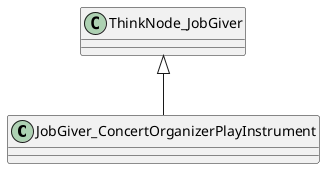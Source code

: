 @startuml
class JobGiver_ConcertOrganizerPlayInstrument {
}
ThinkNode_JobGiver <|-- JobGiver_ConcertOrganizerPlayInstrument
@enduml
